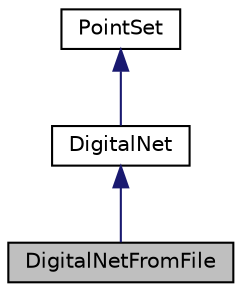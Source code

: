 digraph "DigitalNetFromFile"
{
 // INTERACTIVE_SVG=YES
  bgcolor="transparent";
  edge [fontname="Helvetica",fontsize="10",labelfontname="Helvetica",labelfontsize="10"];
  node [fontname="Helvetica",fontsize="10",shape=record];
  Node0 [label="DigitalNetFromFile",height=0.2,width=0.4,color="black", fillcolor="grey75", style="filled", fontcolor="black"];
  Node1 -> Node0 [dir="back",color="midnightblue",fontsize="10",style="solid",fontname="Helvetica"];
  Node1 [label="DigitalNet",height=0.2,width=0.4,color="black",URL="$classumontreal_1_1ssj_1_1hups_1_1DigitalNet.html",tooltip="This class provides the basic structures for storing and manipulating linear digital nets in base ..."];
  Node2 -> Node1 [dir="back",color="midnightblue",fontsize="10",style="solid",fontname="Helvetica"];
  Node2 [label="PointSet",height=0.2,width=0.4,color="black",URL="$classumontreal_1_1ssj_1_1hups_1_1PointSet.html",tooltip="This abstract class defines the basic methods for accessing and manipulating point sets..."];
}
